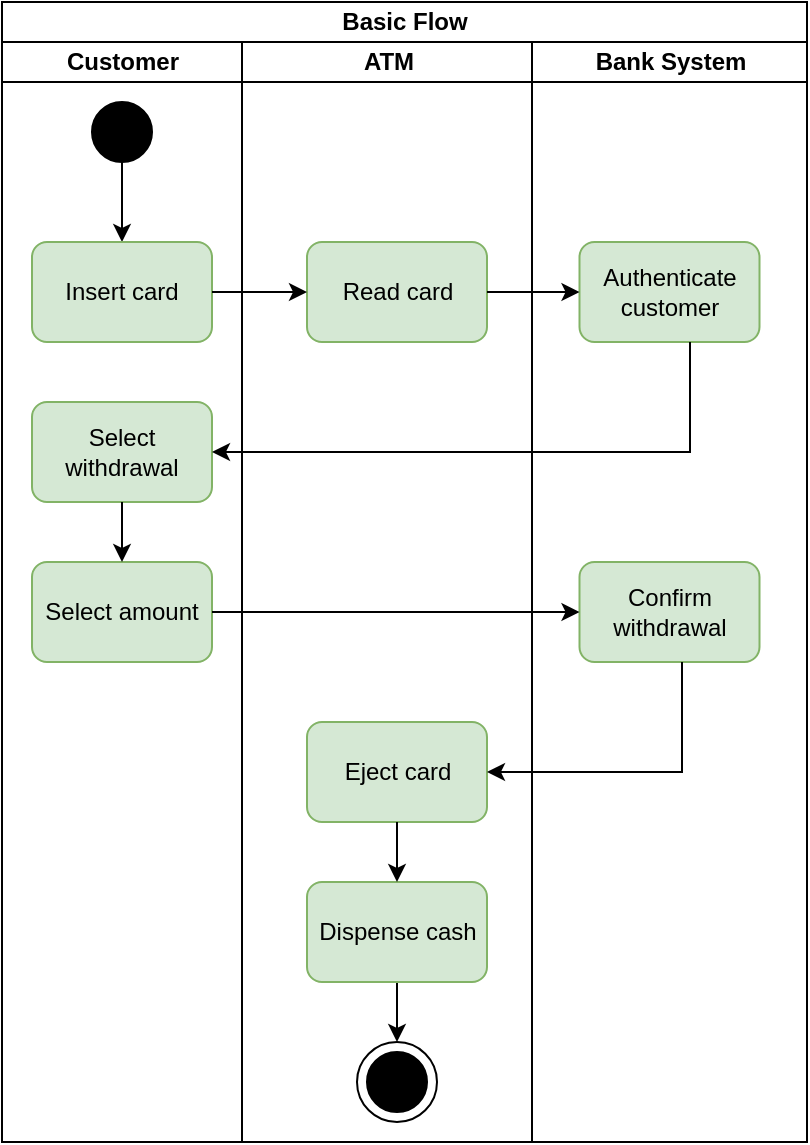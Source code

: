 <mxfile version="14.2.7" type="github">
  <diagram id="Z--Fzyrpg1OMwcZ7J-i9" name="Page-1">
    <mxGraphModel dx="868" dy="451" grid="1" gridSize="10" guides="1" tooltips="1" connect="1" arrows="1" fold="1" page="1" pageScale="1" pageWidth="827" pageHeight="1169" math="0" shadow="0">
      <root>
        <mxCell id="0" />
        <mxCell id="1" parent="0" />
        <mxCell id="Z7ldGJy5FfXG61_EnuEu-2" value="Basic Flow" style="swimlane;html=1;childLayout=stackLayout;resizeParent=1;resizeParentMax=0;startSize=20;swimlaneFillColor=#ffffff;" vertex="1" parent="1">
          <mxGeometry x="230" y="110" width="402.5" height="570" as="geometry" />
        </mxCell>
        <mxCell id="Z7ldGJy5FfXG61_EnuEu-3" value="Customer" style="swimlane;html=1;startSize=20;" vertex="1" parent="Z7ldGJy5FfXG61_EnuEu-2">
          <mxGeometry y="20" width="120" height="550" as="geometry" />
        </mxCell>
        <mxCell id="Z7ldGJy5FfXG61_EnuEu-11" style="edgeStyle=orthogonalEdgeStyle;rounded=0;orthogonalLoop=1;jettySize=auto;html=1;exitX=0.5;exitY=1;exitDx=0;exitDy=0;entryX=0.5;entryY=0;entryDx=0;entryDy=0;" edge="1" parent="Z7ldGJy5FfXG61_EnuEu-3" source="Z7ldGJy5FfXG61_EnuEu-7" target="Z7ldGJy5FfXG61_EnuEu-8">
          <mxGeometry relative="1" as="geometry" />
        </mxCell>
        <mxCell id="Z7ldGJy5FfXG61_EnuEu-7" value="" style="ellipse;whiteSpace=wrap;html=1;aspect=fixed;fillColor=#000000;" vertex="1" parent="Z7ldGJy5FfXG61_EnuEu-3">
          <mxGeometry x="45" y="30" width="30" height="30" as="geometry" />
        </mxCell>
        <mxCell id="Z7ldGJy5FfXG61_EnuEu-8" value="Insert card" style="rounded=1;whiteSpace=wrap;html=1;fillColor=#d5e8d4;strokeColor=#82b366;" vertex="1" parent="Z7ldGJy5FfXG61_EnuEu-3">
          <mxGeometry x="15" y="100" width="90" height="50" as="geometry" />
        </mxCell>
        <mxCell id="Z7ldGJy5FfXG61_EnuEu-19" value="Select withdrawal" style="rounded=1;whiteSpace=wrap;html=1;fillColor=#d5e8d4;strokeColor=#82b366;" vertex="1" parent="Z7ldGJy5FfXG61_EnuEu-3">
          <mxGeometry x="15" y="180" width="90" height="50" as="geometry" />
        </mxCell>
        <mxCell id="Z7ldGJy5FfXG61_EnuEu-21" value="Select amount" style="rounded=1;whiteSpace=wrap;html=1;fillColor=#d5e8d4;strokeColor=#82b366;" vertex="1" parent="Z7ldGJy5FfXG61_EnuEu-3">
          <mxGeometry x="15" y="260" width="90" height="50" as="geometry" />
        </mxCell>
        <mxCell id="Z7ldGJy5FfXG61_EnuEu-22" value="" style="edgeStyle=orthogonalEdgeStyle;rounded=0;orthogonalLoop=1;jettySize=auto;html=1;" edge="1" parent="Z7ldGJy5FfXG61_EnuEu-3" source="Z7ldGJy5FfXG61_EnuEu-19" target="Z7ldGJy5FfXG61_EnuEu-21">
          <mxGeometry relative="1" as="geometry" />
        </mxCell>
        <mxCell id="Z7ldGJy5FfXG61_EnuEu-4" value="ATM" style="swimlane;html=1;startSize=20;fillColor=#FFFFFF;swimlaneFillColor=#ffffff;" vertex="1" parent="Z7ldGJy5FfXG61_EnuEu-2">
          <mxGeometry x="120" y="20" width="145" height="550" as="geometry">
            <mxRectangle x="120" y="20" width="30" height="550" as="alternateBounds" />
          </mxGeometry>
        </mxCell>
        <mxCell id="Z7ldGJy5FfXG61_EnuEu-14" value="Read card" style="rounded=1;whiteSpace=wrap;html=1;fillColor=#d5e8d4;strokeColor=#82b366;" vertex="1" parent="Z7ldGJy5FfXG61_EnuEu-4">
          <mxGeometry x="32.5" y="100" width="90" height="50" as="geometry" />
        </mxCell>
        <mxCell id="Z7ldGJy5FfXG61_EnuEu-25" value="Eject card" style="rounded=1;whiteSpace=wrap;html=1;fillColor=#d5e8d4;strokeColor=#82b366;" vertex="1" parent="Z7ldGJy5FfXG61_EnuEu-4">
          <mxGeometry x="32.5" y="340" width="90" height="50" as="geometry" />
        </mxCell>
        <mxCell id="Z7ldGJy5FfXG61_EnuEu-38" style="edgeStyle=orthogonalEdgeStyle;rounded=0;orthogonalLoop=1;jettySize=auto;html=1;exitX=0.5;exitY=1;exitDx=0;exitDy=0;entryX=0.5;entryY=0;entryDx=0;entryDy=0;" edge="1" parent="Z7ldGJy5FfXG61_EnuEu-4" source="Z7ldGJy5FfXG61_EnuEu-27">
          <mxGeometry relative="1" as="geometry">
            <mxPoint x="77.5" y="500" as="targetPoint" />
          </mxGeometry>
        </mxCell>
        <mxCell id="Z7ldGJy5FfXG61_EnuEu-27" value="Dispense cash" style="rounded=1;whiteSpace=wrap;html=1;fillColor=#d5e8d4;strokeColor=#82b366;" vertex="1" parent="Z7ldGJy5FfXG61_EnuEu-4">
          <mxGeometry x="32.5" y="420" width="90" height="50" as="geometry" />
        </mxCell>
        <mxCell id="Z7ldGJy5FfXG61_EnuEu-28" value="" style="edgeStyle=orthogonalEdgeStyle;rounded=0;orthogonalLoop=1;jettySize=auto;html=1;" edge="1" parent="Z7ldGJy5FfXG61_EnuEu-4" source="Z7ldGJy5FfXG61_EnuEu-25" target="Z7ldGJy5FfXG61_EnuEu-27">
          <mxGeometry relative="1" as="geometry" />
        </mxCell>
        <mxCell id="Z7ldGJy5FfXG61_EnuEu-40" value="" style="ellipse;whiteSpace=wrap;html=1;aspect=fixed;strokeColor=#000000;gradientColor=none;fillColor=#FFFFFF;" vertex="1" parent="Z7ldGJy5FfXG61_EnuEu-4">
          <mxGeometry x="57.5" y="500" width="40" height="40" as="geometry" />
        </mxCell>
        <mxCell id="Z7ldGJy5FfXG61_EnuEu-39" value="" style="ellipse;whiteSpace=wrap;html=1;aspect=fixed;strokeColor=#000000;gradientColor=none;fillColor=#000000;" vertex="1" parent="Z7ldGJy5FfXG61_EnuEu-4">
          <mxGeometry x="62.5" y="505" width="30" height="30" as="geometry" />
        </mxCell>
        <mxCell id="Z7ldGJy5FfXG61_EnuEu-5" value="Bank System" style="swimlane;html=1;startSize=20;" vertex="1" parent="Z7ldGJy5FfXG61_EnuEu-2">
          <mxGeometry x="265" y="20" width="137.5" height="550" as="geometry" />
        </mxCell>
        <mxCell id="Z7ldGJy5FfXG61_EnuEu-16" value="Authenticate customer" style="rounded=1;whiteSpace=wrap;html=1;fillColor=#d5e8d4;strokeColor=#82b366;" vertex="1" parent="Z7ldGJy5FfXG61_EnuEu-5">
          <mxGeometry x="23.75" y="100" width="90" height="50" as="geometry" />
        </mxCell>
        <mxCell id="Z7ldGJy5FfXG61_EnuEu-23" value="Confirm withdrawal" style="rounded=1;whiteSpace=wrap;html=1;fillColor=#d5e8d4;strokeColor=#82b366;" vertex="1" parent="Z7ldGJy5FfXG61_EnuEu-5">
          <mxGeometry x="23.75" y="260" width="90" height="50" as="geometry" />
        </mxCell>
        <mxCell id="Z7ldGJy5FfXG61_EnuEu-15" value="" style="edgeStyle=orthogonalEdgeStyle;rounded=0;orthogonalLoop=1;jettySize=auto;html=1;" edge="1" parent="Z7ldGJy5FfXG61_EnuEu-2" source="Z7ldGJy5FfXG61_EnuEu-8" target="Z7ldGJy5FfXG61_EnuEu-14">
          <mxGeometry relative="1" as="geometry" />
        </mxCell>
        <mxCell id="Z7ldGJy5FfXG61_EnuEu-17" value="" style="edgeStyle=orthogonalEdgeStyle;rounded=0;orthogonalLoop=1;jettySize=auto;html=1;" edge="1" parent="Z7ldGJy5FfXG61_EnuEu-2" source="Z7ldGJy5FfXG61_EnuEu-14" target="Z7ldGJy5FfXG61_EnuEu-16">
          <mxGeometry relative="1" as="geometry" />
        </mxCell>
        <mxCell id="Z7ldGJy5FfXG61_EnuEu-20" value="" style="edgeStyle=orthogonalEdgeStyle;rounded=0;orthogonalLoop=1;jettySize=auto;html=1;" edge="1" parent="Z7ldGJy5FfXG61_EnuEu-2" source="Z7ldGJy5FfXG61_EnuEu-16" target="Z7ldGJy5FfXG61_EnuEu-19">
          <mxGeometry relative="1" as="geometry">
            <Array as="points">
              <mxPoint x="344" y="225" />
            </Array>
          </mxGeometry>
        </mxCell>
        <mxCell id="Z7ldGJy5FfXG61_EnuEu-24" value="" style="edgeStyle=orthogonalEdgeStyle;rounded=0;orthogonalLoop=1;jettySize=auto;html=1;" edge="1" parent="Z7ldGJy5FfXG61_EnuEu-2" source="Z7ldGJy5FfXG61_EnuEu-21" target="Z7ldGJy5FfXG61_EnuEu-23">
          <mxGeometry relative="1" as="geometry" />
        </mxCell>
        <mxCell id="Z7ldGJy5FfXG61_EnuEu-26" value="" style="edgeStyle=orthogonalEdgeStyle;rounded=0;orthogonalLoop=1;jettySize=auto;html=1;" edge="1" parent="Z7ldGJy5FfXG61_EnuEu-2" source="Z7ldGJy5FfXG61_EnuEu-23" target="Z7ldGJy5FfXG61_EnuEu-25">
          <mxGeometry relative="1" as="geometry">
            <Array as="points">
              <mxPoint x="340" y="385" />
            </Array>
          </mxGeometry>
        </mxCell>
      </root>
    </mxGraphModel>
  </diagram>
</mxfile>
